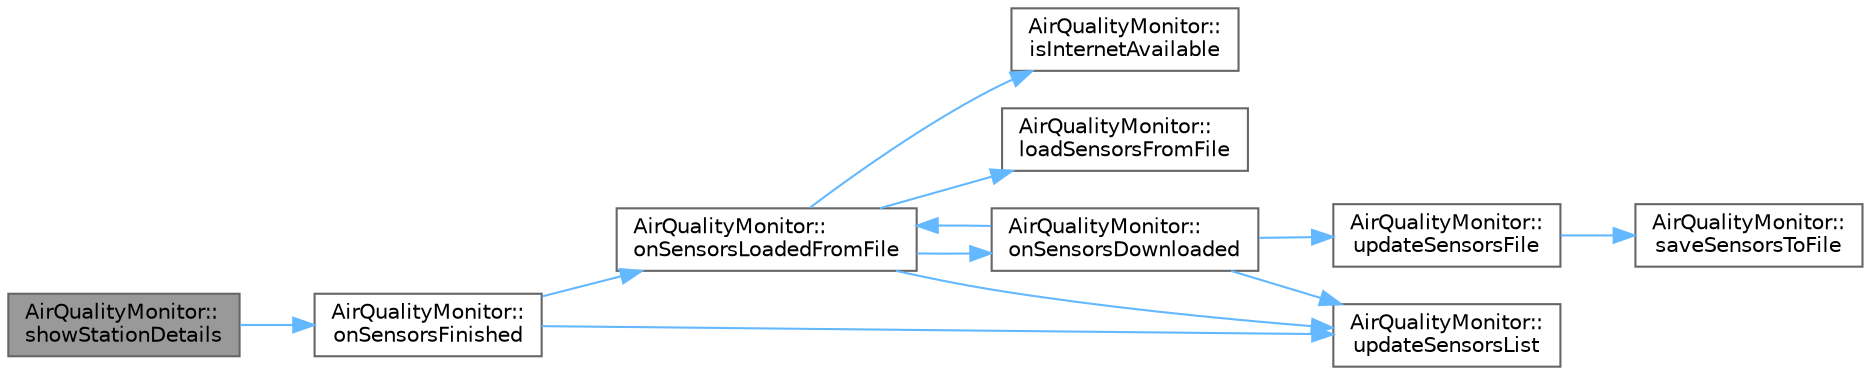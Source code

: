 digraph "AirQualityMonitor::showStationDetails"
{
 // LATEX_PDF_SIZE
  bgcolor="transparent";
  edge [fontname=Helvetica,fontsize=10,labelfontname=Helvetica,labelfontsize=10];
  node [fontname=Helvetica,fontsize=10,shape=box,height=0.2,width=0.4];
  rankdir="LR";
  Node1 [id="Node000001",label="AirQualityMonitor::\lshowStationDetails",height=0.2,width=0.4,color="gray40", fillcolor="grey60", style="filled", fontcolor="black",tooltip="Wyświetla szczegóły wybranej stacji."];
  Node1 -> Node2 [id="edge1_Node000001_Node000002",color="steelblue1",style="solid",tooltip=" "];
  Node2 [id="Node000002",label="AirQualityMonitor::\lonSensorsFinished",height=0.2,width=0.4,color="grey40", fillcolor="white", style="filled",URL="$class_air_quality_monitor.html#aebcc5ba987dc511c966a5704694345c6",tooltip="Obsługuje zakończenie pobierania danych sensorów."];
  Node2 -> Node3 [id="edge2_Node000002_Node000003",color="steelblue1",style="solid",tooltip=" "];
  Node3 [id="Node000003",label="AirQualityMonitor::\lonSensorsLoadedFromFile",height=0.2,width=0.4,color="grey40", fillcolor="white", style="filled",URL="$class_air_quality_monitor.html#a2021de10613f9147c9138d325eea0f31",tooltip="Ładuje dane sensorów z pliku lokalnego dla stacji."];
  Node3 -> Node4 [id="edge3_Node000003_Node000004",color="steelblue1",style="solid",tooltip=" "];
  Node4 [id="Node000004",label="AirQualityMonitor::\lisInternetAvailable",height=0.2,width=0.4,color="grey40", fillcolor="white", style="filled",URL="$class_air_quality_monitor.html#ae4866c5caafda9b0f2e2120d3bba6e9d",tooltip="Sprawdza czy połączenie z internetem jest dostępne."];
  Node3 -> Node5 [id="edge4_Node000003_Node000005",color="steelblue1",style="solid",tooltip=" "];
  Node5 [id="Node000005",label="AirQualityMonitor::\lloadSensorsFromFile",height=0.2,width=0.4,color="grey40", fillcolor="white", style="filled",URL="$class_air_quality_monitor.html#a2a090f294f025baefa1a94e3f64695cf",tooltip="Ładuje dane sensorów z lokalnego pliku JSON."];
  Node3 -> Node6 [id="edge5_Node000003_Node000006",color="steelblue1",style="solid",tooltip=" "];
  Node6 [id="Node000006",label="AirQualityMonitor::\lonSensorsDownloaded",height=0.2,width=0.4,color="grey40", fillcolor="white", style="filled",URL="$class_air_quality_monitor.html#a0f41dd3a7a6fc7f550b9d277d5d1b319",tooltip="Obsługuje zakończenie pobierania danych sensorów."];
  Node6 -> Node3 [id="edge6_Node000006_Node000003",color="steelblue1",style="solid",tooltip=" "];
  Node6 -> Node7 [id="edge7_Node000006_Node000007",color="steelblue1",style="solid",tooltip=" "];
  Node7 [id="Node000007",label="AirQualityMonitor::\lupdateSensorsFile",height=0.2,width=0.4,color="grey40", fillcolor="white", style="filled",URL="$class_air_quality_monitor.html#ac9c590507f4638b56fccc4ac77069d3d",tooltip="Aktualizuje lokalny plik sensorów nowymi danymi."];
  Node7 -> Node8 [id="edge8_Node000007_Node000008",color="steelblue1",style="solid",tooltip=" "];
  Node8 [id="Node000008",label="AirQualityMonitor::\lsaveSensorsToFile",height=0.2,width=0.4,color="grey40", fillcolor="white", style="filled",URL="$class_air_quality_monitor.html#a4482d6b0c3bd888ff64ca0b22f95f09f",tooltip="Zapisuje dane sensorów do lokalnego pliku JSON."];
  Node6 -> Node9 [id="edge9_Node000006_Node000009",color="steelblue1",style="solid",tooltip=" "];
  Node9 [id="Node000009",label="AirQualityMonitor::\lupdateSensorsList",height=0.2,width=0.4,color="grey40", fillcolor="white", style="filled",URL="$class_air_quality_monitor.html#aa921cac9624064d22d7bad1b683f924d",tooltip="Aktualizuje interfejs użytkownika danymi sensorów dla stacji."];
  Node3 -> Node9 [id="edge10_Node000003_Node000009",color="steelblue1",style="solid",tooltip=" "];
  Node2 -> Node9 [id="edge11_Node000002_Node000009",color="steelblue1",style="solid",tooltip=" "];
}
